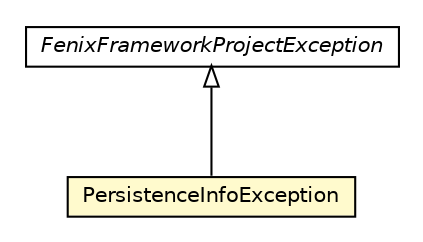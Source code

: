 #!/usr/local/bin/dot
#
# Class diagram 
# Generated by UMLGraph version 5.1 (http://www.umlgraph.org/)
#

digraph G {
	edge [fontname="Helvetica",fontsize=10,labelfontname="Helvetica",labelfontsize=10];
	node [fontname="Helvetica",fontsize=10,shape=plaintext];
	nodesep=0.25;
	ranksep=0.5;
	// pt.ist.fenixframework.project.exception.FenixFrameworkProjectException
	c24481 [label=<<table title="pt.ist.fenixframework.project.exception.FenixFrameworkProjectException" border="0" cellborder="1" cellspacing="0" cellpadding="2" port="p" href="../../exception/FenixFrameworkProjectException.html">
		<tr><td><table border="0" cellspacing="0" cellpadding="1">
<tr><td align="center" balign="center"><font face="Helvetica-Oblique"> FenixFrameworkProjectException </font></td></tr>
		</table></td></tr>
		</table>>, fontname="Helvetica", fontcolor="black", fontsize=10.0];
	// pt.ist.fenixframework.project.persistence.exception.PersistenceInfoException
	c24486 [label=<<table title="pt.ist.fenixframework.project.persistence.exception.PersistenceInfoException" border="0" cellborder="1" cellspacing="0" cellpadding="2" port="p" bgcolor="lemonChiffon" href="./PersistenceInfoException.html">
		<tr><td><table border="0" cellspacing="0" cellpadding="1">
<tr><td align="center" balign="center"> PersistenceInfoException </td></tr>
		</table></td></tr>
		</table>>, fontname="Helvetica", fontcolor="black", fontsize=10.0];
	//pt.ist.fenixframework.project.persistence.exception.PersistenceInfoException extends pt.ist.fenixframework.project.exception.FenixFrameworkProjectException
	c24481:p -> c24486:p [dir=back,arrowtail=empty];
}

